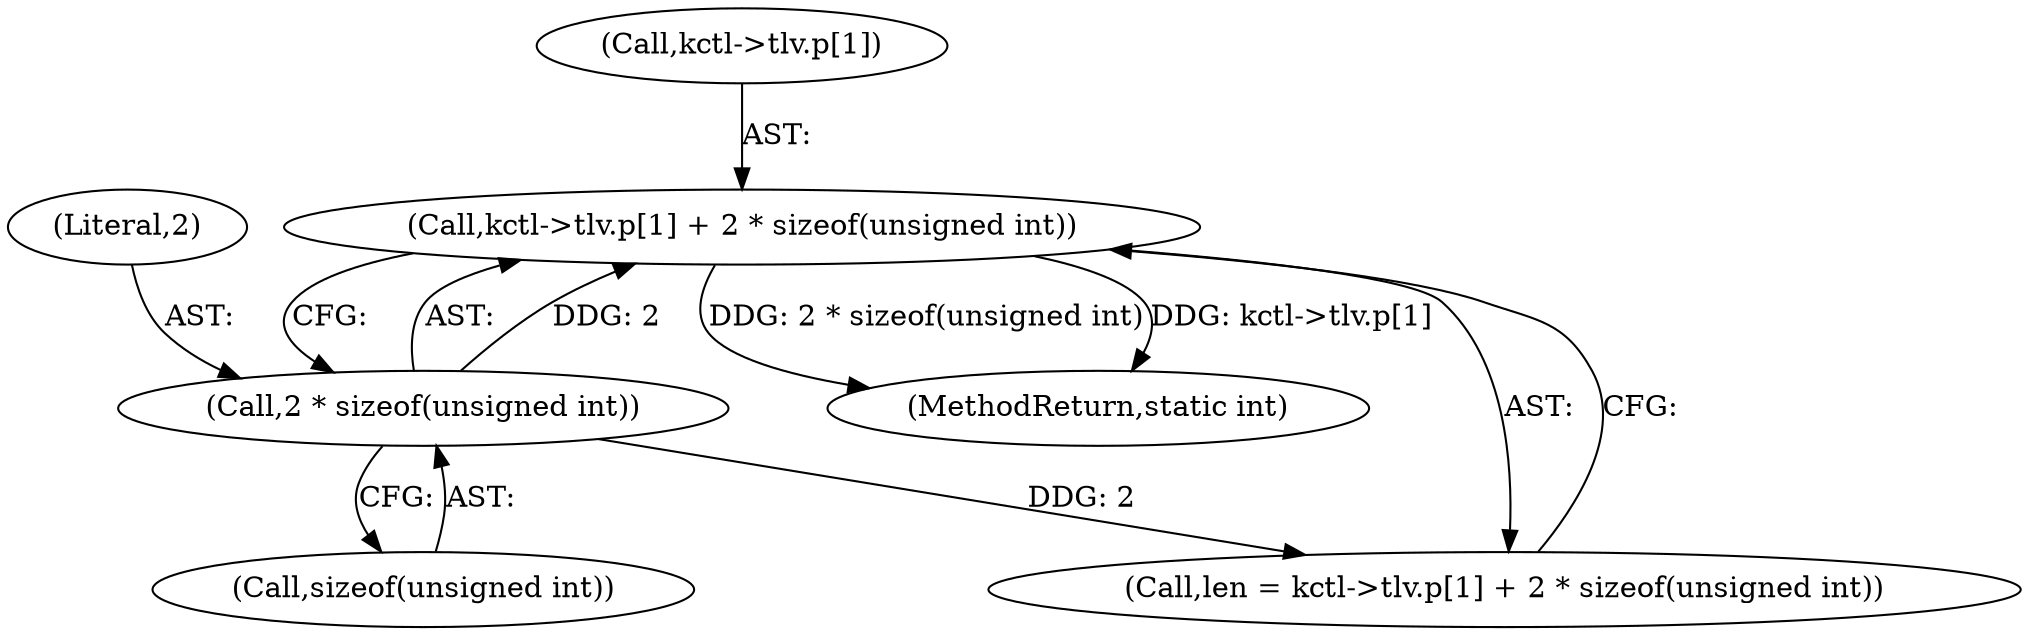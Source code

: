 digraph "0_linux_fd9f26e4eca5d08a27d12c0933fceef76ed9663d_2@API" {
"1000302" [label="(Call,kctl->tlv.p[1] + 2 * sizeof(unsigned int))"];
"1000310" [label="(Call,2 * sizeof(unsigned int))"];
"1000302" [label="(Call,kctl->tlv.p[1] + 2 * sizeof(unsigned int))"];
"1000349" [label="(MethodReturn,static int)"];
"1000310" [label="(Call,2 * sizeof(unsigned int))"];
"1000300" [label="(Call,len = kctl->tlv.p[1] + 2 * sizeof(unsigned int))"];
"1000303" [label="(Call,kctl->tlv.p[1])"];
"1000312" [label="(Call,sizeof(unsigned int))"];
"1000311" [label="(Literal,2)"];
"1000302" -> "1000300"  [label="AST: "];
"1000302" -> "1000310"  [label="CFG: "];
"1000303" -> "1000302"  [label="AST: "];
"1000310" -> "1000302"  [label="AST: "];
"1000300" -> "1000302"  [label="CFG: "];
"1000302" -> "1000349"  [label="DDG: 2 * sizeof(unsigned int)"];
"1000302" -> "1000349"  [label="DDG: kctl->tlv.p[1]"];
"1000310" -> "1000302"  [label="DDG: 2"];
"1000310" -> "1000312"  [label="CFG: "];
"1000311" -> "1000310"  [label="AST: "];
"1000312" -> "1000310"  [label="AST: "];
"1000310" -> "1000300"  [label="DDG: 2"];
}
